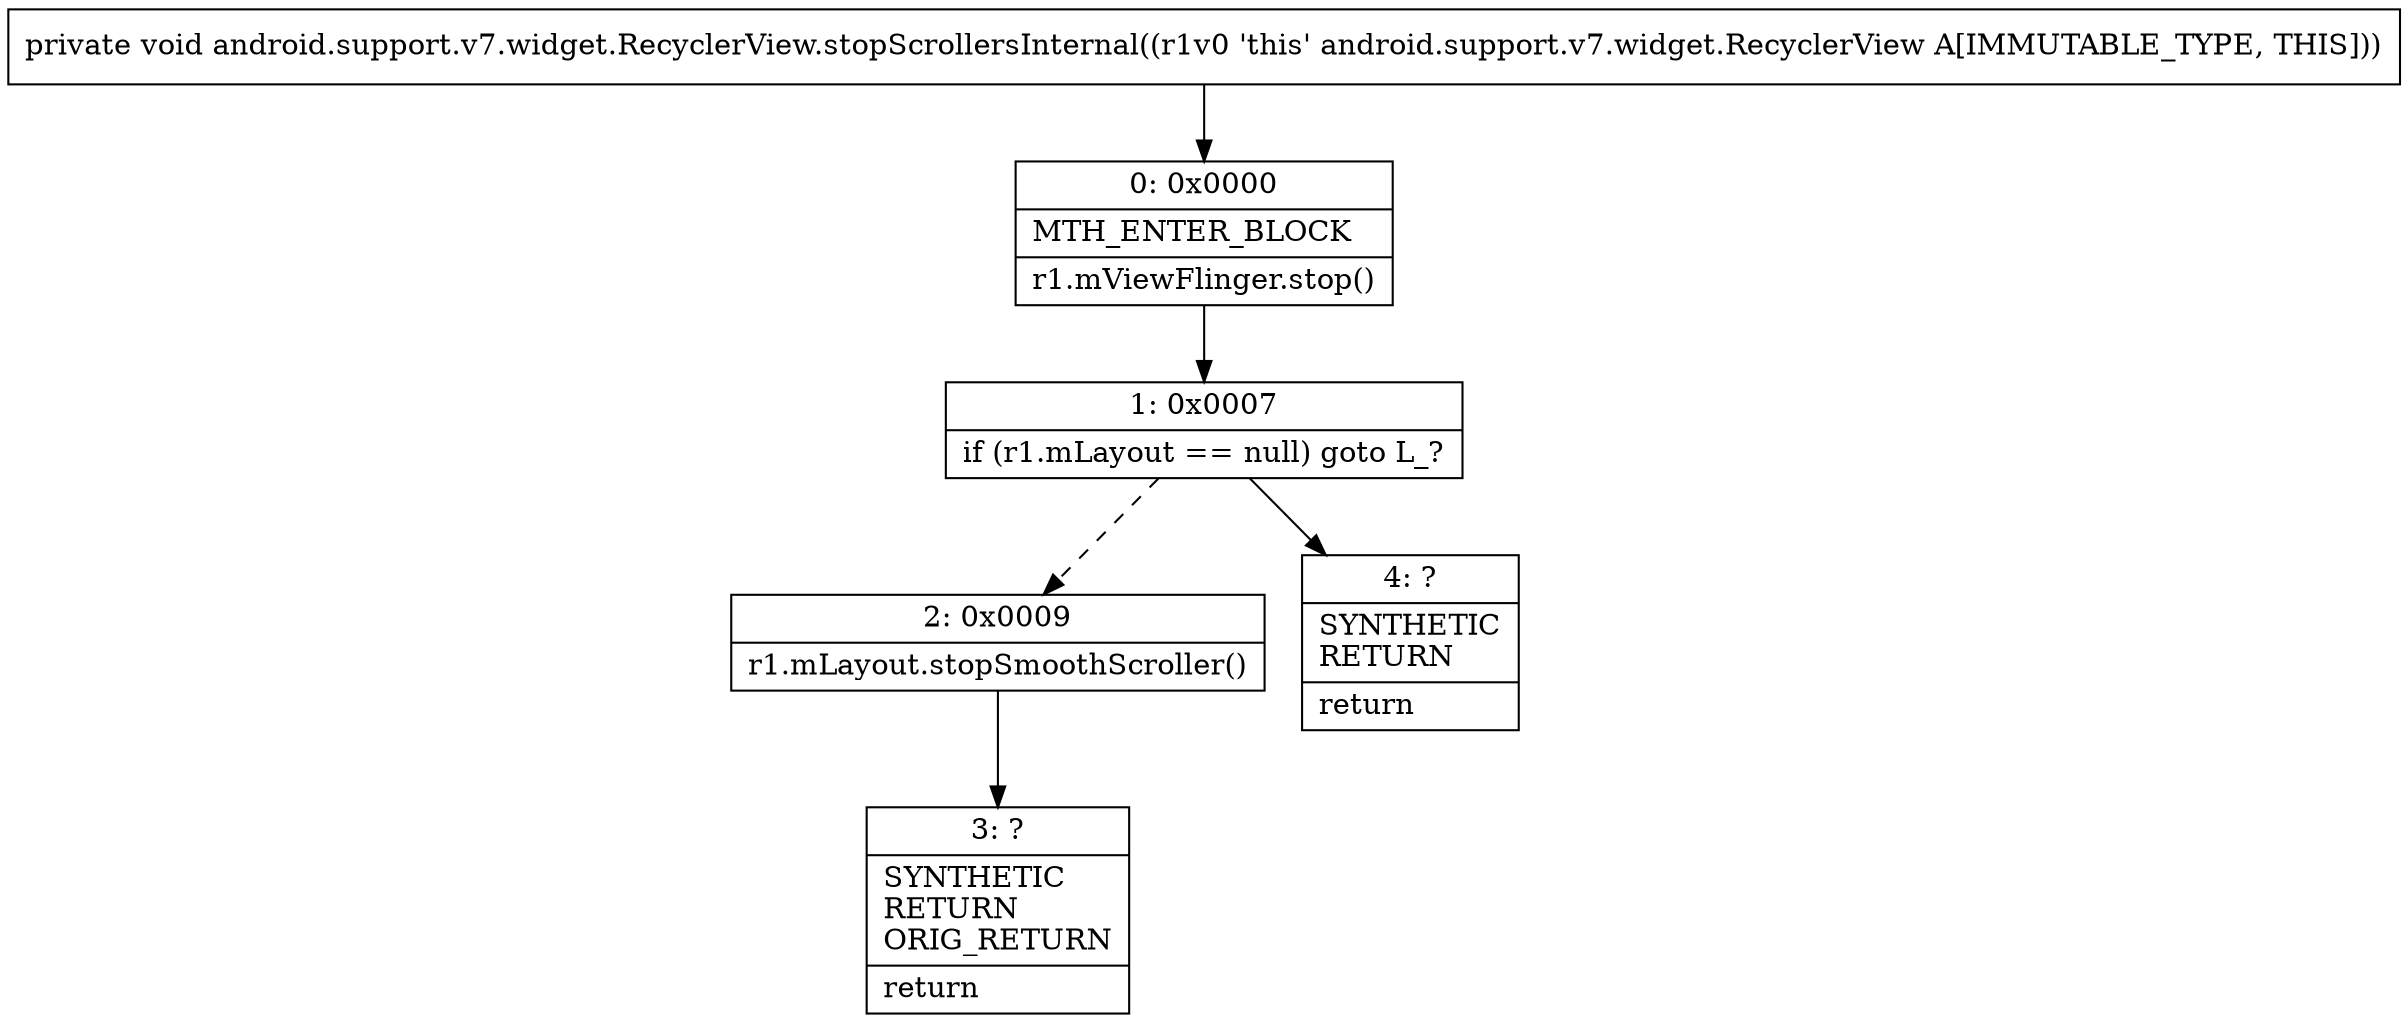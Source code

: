 digraph "CFG forandroid.support.v7.widget.RecyclerView.stopScrollersInternal()V" {
Node_0 [shape=record,label="{0\:\ 0x0000|MTH_ENTER_BLOCK\l|r1.mViewFlinger.stop()\l}"];
Node_1 [shape=record,label="{1\:\ 0x0007|if (r1.mLayout == null) goto L_?\l}"];
Node_2 [shape=record,label="{2\:\ 0x0009|r1.mLayout.stopSmoothScroller()\l}"];
Node_3 [shape=record,label="{3\:\ ?|SYNTHETIC\lRETURN\lORIG_RETURN\l|return\l}"];
Node_4 [shape=record,label="{4\:\ ?|SYNTHETIC\lRETURN\l|return\l}"];
MethodNode[shape=record,label="{private void android.support.v7.widget.RecyclerView.stopScrollersInternal((r1v0 'this' android.support.v7.widget.RecyclerView A[IMMUTABLE_TYPE, THIS])) }"];
MethodNode -> Node_0;
Node_0 -> Node_1;
Node_1 -> Node_2[style=dashed];
Node_1 -> Node_4;
Node_2 -> Node_3;
}

